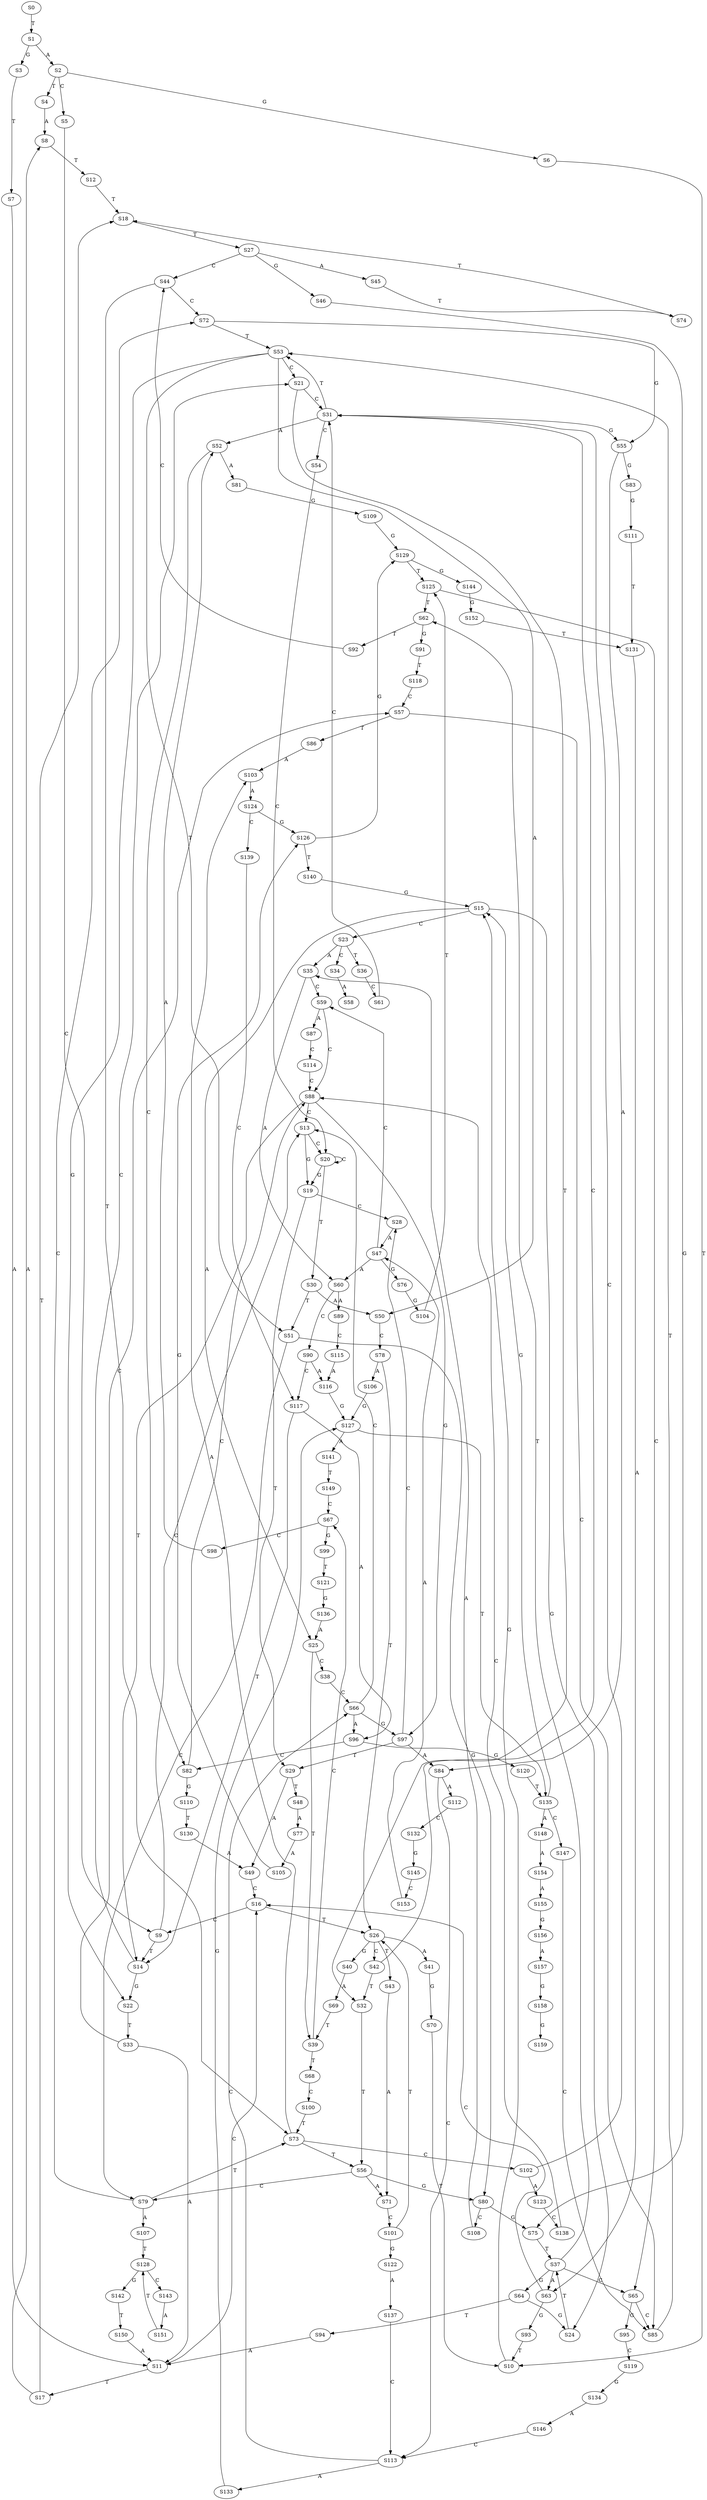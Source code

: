 strict digraph  {
	S0 -> S1 [ label = T ];
	S1 -> S2 [ label = A ];
	S1 -> S3 [ label = G ];
	S2 -> S4 [ label = T ];
	S2 -> S5 [ label = C ];
	S2 -> S6 [ label = G ];
	S3 -> S7 [ label = T ];
	S4 -> S8 [ label = A ];
	S5 -> S9 [ label = C ];
	S6 -> S10 [ label = T ];
	S7 -> S11 [ label = A ];
	S8 -> S12 [ label = T ];
	S9 -> S13 [ label = C ];
	S9 -> S14 [ label = T ];
	S10 -> S15 [ label = G ];
	S11 -> S16 [ label = C ];
	S11 -> S17 [ label = T ];
	S12 -> S18 [ label = T ];
	S13 -> S19 [ label = G ];
	S13 -> S20 [ label = C ];
	S14 -> S21 [ label = C ];
	S14 -> S22 [ label = G ];
	S15 -> S23 [ label = C ];
	S15 -> S24 [ label = G ];
	S15 -> S25 [ label = A ];
	S16 -> S26 [ label = T ];
	S16 -> S9 [ label = C ];
	S17 -> S8 [ label = A ];
	S17 -> S18 [ label = T ];
	S18 -> S27 [ label = T ];
	S19 -> S28 [ label = C ];
	S19 -> S29 [ label = T ];
	S20 -> S30 [ label = T ];
	S20 -> S20 [ label = C ];
	S20 -> S19 [ label = G ];
	S21 -> S31 [ label = C ];
	S21 -> S32 [ label = T ];
	S22 -> S33 [ label = T ];
	S23 -> S34 [ label = C ];
	S23 -> S35 [ label = A ];
	S23 -> S36 [ label = T ];
	S24 -> S37 [ label = T ];
	S25 -> S38 [ label = C ];
	S25 -> S39 [ label = T ];
	S26 -> S40 [ label = G ];
	S26 -> S41 [ label = A ];
	S26 -> S42 [ label = C ];
	S26 -> S43 [ label = T ];
	S27 -> S44 [ label = C ];
	S27 -> S45 [ label = A ];
	S27 -> S46 [ label = G ];
	S28 -> S47 [ label = A ];
	S29 -> S48 [ label = T ];
	S29 -> S49 [ label = A ];
	S30 -> S50 [ label = A ];
	S30 -> S51 [ label = T ];
	S31 -> S52 [ label = A ];
	S31 -> S53 [ label = T ];
	S31 -> S54 [ label = C ];
	S31 -> S55 [ label = G ];
	S32 -> S56 [ label = T ];
	S33 -> S57 [ label = C ];
	S33 -> S11 [ label = A ];
	S34 -> S58 [ label = A ];
	S35 -> S59 [ label = C ];
	S35 -> S60 [ label = A ];
	S36 -> S61 [ label = C ];
	S37 -> S62 [ label = T ];
	S37 -> S63 [ label = A ];
	S37 -> S64 [ label = G ];
	S37 -> S65 [ label = C ];
	S38 -> S66 [ label = C ];
	S39 -> S67 [ label = C ];
	S39 -> S68 [ label = T ];
	S40 -> S69 [ label = A ];
	S41 -> S70 [ label = G ];
	S42 -> S31 [ label = C ];
	S42 -> S32 [ label = T ];
	S43 -> S71 [ label = A ];
	S44 -> S72 [ label = C ];
	S44 -> S73 [ label = T ];
	S45 -> S74 [ label = T ];
	S46 -> S75 [ label = G ];
	S47 -> S59 [ label = C ];
	S47 -> S60 [ label = A ];
	S47 -> S76 [ label = G ];
	S48 -> S77 [ label = A ];
	S49 -> S16 [ label = C ];
	S50 -> S78 [ label = C ];
	S51 -> S79 [ label = C ];
	S51 -> S80 [ label = G ];
	S52 -> S81 [ label = A ];
	S52 -> S82 [ label = C ];
	S53 -> S50 [ label = A ];
	S53 -> S51 [ label = T ];
	S53 -> S22 [ label = G ];
	S53 -> S21 [ label = C ];
	S54 -> S20 [ label = C ];
	S55 -> S83 [ label = G ];
	S55 -> S84 [ label = A ];
	S56 -> S80 [ label = G ];
	S56 -> S79 [ label = C ];
	S56 -> S71 [ label = A ];
	S57 -> S85 [ label = C ];
	S57 -> S86 [ label = T ];
	S59 -> S87 [ label = A ];
	S59 -> S88 [ label = C ];
	S60 -> S89 [ label = A ];
	S60 -> S90 [ label = C ];
	S61 -> S31 [ label = C ];
	S62 -> S91 [ label = G ];
	S62 -> S92 [ label = T ];
	S63 -> S93 [ label = G ];
	S63 -> S16 [ label = C ];
	S64 -> S94 [ label = T ];
	S64 -> S24 [ label = G ];
	S65 -> S95 [ label = G ];
	S65 -> S85 [ label = C ];
	S66 -> S96 [ label = A ];
	S66 -> S97 [ label = G ];
	S66 -> S13 [ label = C ];
	S67 -> S98 [ label = C ];
	S67 -> S99 [ label = G ];
	S68 -> S100 [ label = C ];
	S69 -> S39 [ label = T ];
	S70 -> S10 [ label = T ];
	S71 -> S101 [ label = C ];
	S72 -> S53 [ label = T ];
	S72 -> S55 [ label = G ];
	S73 -> S102 [ label = C ];
	S73 -> S103 [ label = A ];
	S73 -> S56 [ label = T ];
	S74 -> S18 [ label = T ];
	S75 -> S37 [ label = T ];
	S76 -> S104 [ label = G ];
	S77 -> S105 [ label = A ];
	S78 -> S26 [ label = T ];
	S78 -> S106 [ label = A ];
	S79 -> S107 [ label = A ];
	S79 -> S72 [ label = C ];
	S79 -> S73 [ label = T ];
	S80 -> S75 [ label = G ];
	S80 -> S108 [ label = C ];
	S81 -> S109 [ label = G ];
	S82 -> S88 [ label = C ];
	S82 -> S110 [ label = G ];
	S83 -> S111 [ label = G ];
	S84 -> S112 [ label = A ];
	S84 -> S113 [ label = C ];
	S85 -> S53 [ label = T ];
	S86 -> S103 [ label = A ];
	S87 -> S114 [ label = C ];
	S88 -> S97 [ label = G ];
	S88 -> S14 [ label = T ];
	S88 -> S13 [ label = C ];
	S89 -> S115 [ label = C ];
	S90 -> S116 [ label = A ];
	S90 -> S117 [ label = C ];
	S91 -> S118 [ label = T ];
	S92 -> S44 [ label = C ];
	S93 -> S10 [ label = T ];
	S94 -> S11 [ label = A ];
	S95 -> S119 [ label = C ];
	S96 -> S120 [ label = G ];
	S96 -> S82 [ label = C ];
	S97 -> S29 [ label = T ];
	S97 -> S84 [ label = A ];
	S97 -> S28 [ label = C ];
	S98 -> S52 [ label = A ];
	S99 -> S121 [ label = T ];
	S100 -> S73 [ label = T ];
	S101 -> S122 [ label = G ];
	S101 -> S26 [ label = T ];
	S102 -> S31 [ label = C ];
	S102 -> S123 [ label = A ];
	S103 -> S124 [ label = A ];
	S104 -> S125 [ label = T ];
	S105 -> S126 [ label = G ];
	S106 -> S127 [ label = G ];
	S107 -> S128 [ label = T ];
	S108 -> S35 [ label = A ];
	S109 -> S129 [ label = G ];
	S110 -> S130 [ label = T ];
	S111 -> S131 [ label = T ];
	S112 -> S132 [ label = C ];
	S113 -> S66 [ label = C ];
	S113 -> S133 [ label = A ];
	S114 -> S88 [ label = C ];
	S115 -> S116 [ label = A ];
	S116 -> S127 [ label = G ];
	S117 -> S96 [ label = A ];
	S117 -> S14 [ label = T ];
	S118 -> S57 [ label = C ];
	S119 -> S134 [ label = G ];
	S120 -> S135 [ label = T ];
	S121 -> S136 [ label = G ];
	S122 -> S137 [ label = A ];
	S123 -> S138 [ label = C ];
	S124 -> S139 [ label = C ];
	S124 -> S126 [ label = G ];
	S125 -> S62 [ label = T ];
	S125 -> S65 [ label = C ];
	S126 -> S140 [ label = T ];
	S126 -> S129 [ label = G ];
	S127 -> S135 [ label = T ];
	S127 -> S141 [ label = A ];
	S128 -> S142 [ label = G ];
	S128 -> S143 [ label = C ];
	S129 -> S144 [ label = G ];
	S129 -> S125 [ label = T ];
	S130 -> S49 [ label = A ];
	S131 -> S63 [ label = A ];
	S132 -> S145 [ label = G ];
	S133 -> S127 [ label = G ];
	S134 -> S146 [ label = A ];
	S135 -> S147 [ label = C ];
	S135 -> S148 [ label = A ];
	S135 -> S15 [ label = G ];
	S136 -> S25 [ label = A ];
	S137 -> S113 [ label = C ];
	S138 -> S88 [ label = C ];
	S139 -> S117 [ label = C ];
	S140 -> S15 [ label = G ];
	S141 -> S149 [ label = T ];
	S142 -> S150 [ label = T ];
	S143 -> S151 [ label = A ];
	S144 -> S152 [ label = G ];
	S145 -> S153 [ label = C ];
	S146 -> S113 [ label = C ];
	S147 -> S85 [ label = C ];
	S148 -> S154 [ label = A ];
	S149 -> S67 [ label = C ];
	S150 -> S11 [ label = A ];
	S151 -> S128 [ label = T ];
	S152 -> S131 [ label = T ];
	S153 -> S47 [ label = A ];
	S154 -> S155 [ label = A ];
	S155 -> S156 [ label = G ];
	S156 -> S157 [ label = A ];
	S157 -> S158 [ label = G ];
	S158 -> S159 [ label = G ];
}
